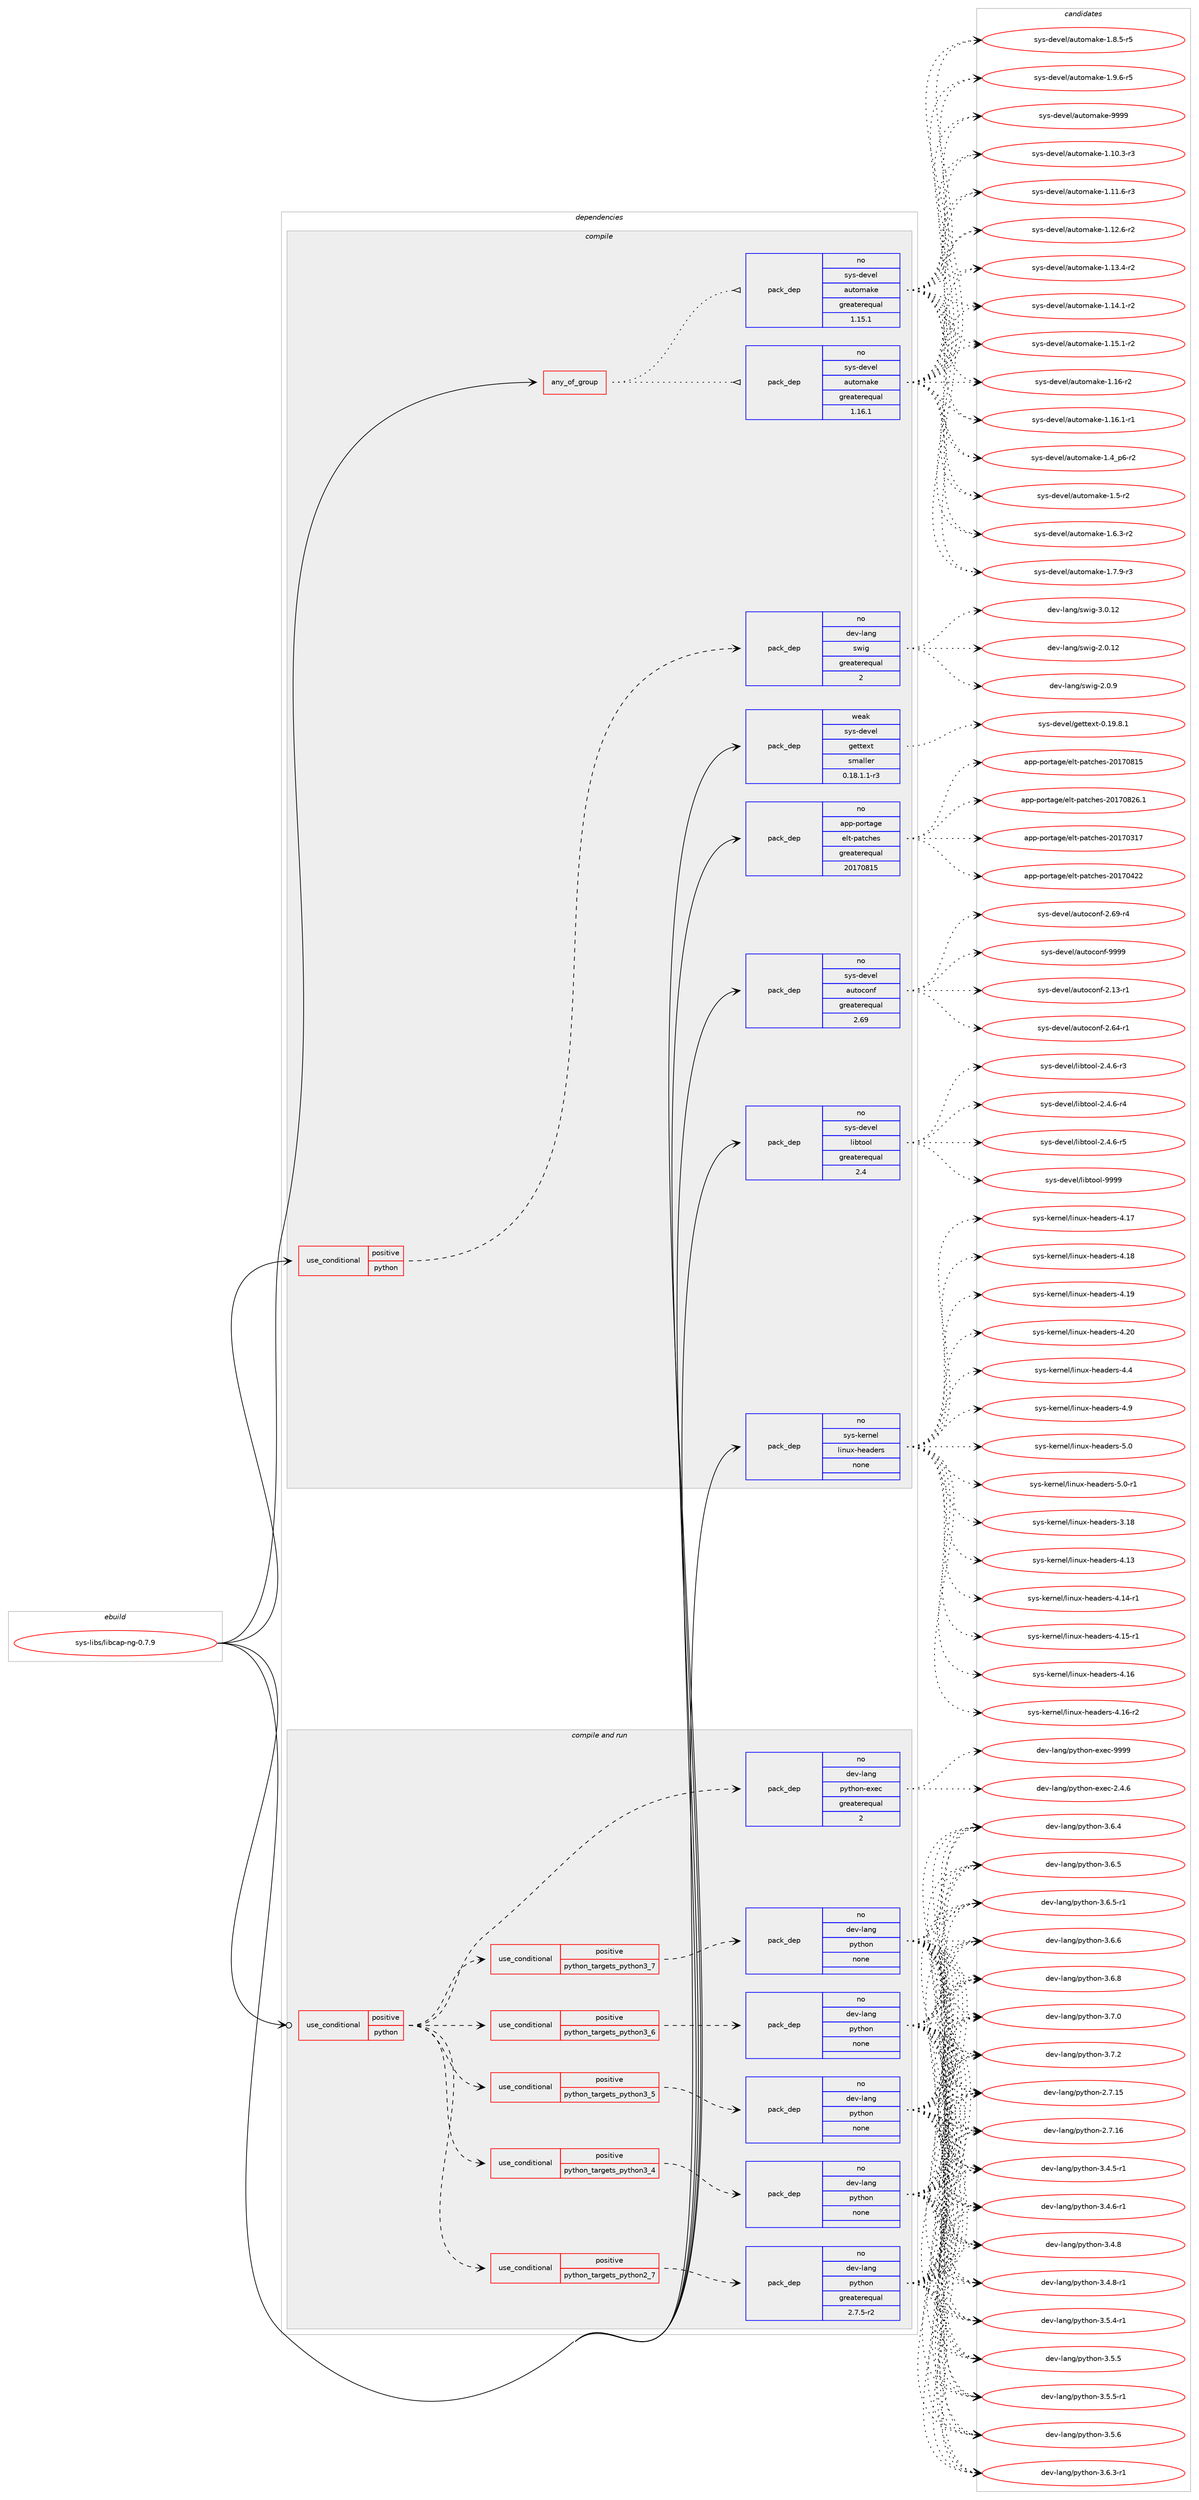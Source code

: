 digraph prolog {

# *************
# Graph options
# *************

newrank=true;
concentrate=true;
compound=true;
graph [rankdir=LR,fontname=Helvetica,fontsize=10,ranksep=1.5];#, ranksep=2.5, nodesep=0.2];
edge  [arrowhead=vee];
node  [fontname=Helvetica,fontsize=10];

# **********
# The ebuild
# **********

subgraph cluster_leftcol {
color=gray;
rank=same;
label=<<i>ebuild</i>>;
id [label="sys-libs/libcap-ng-0.7.9", color=red, width=4, href="../sys-libs/libcap-ng-0.7.9.svg"];
}

# ****************
# The dependencies
# ****************

subgraph cluster_midcol {
color=gray;
label=<<i>dependencies</i>>;
subgraph cluster_compile {
fillcolor="#eeeeee";
style=filled;
label=<<i>compile</i>>;
subgraph any27680 {
dependency1737919 [label=<<TABLE BORDER="0" CELLBORDER="1" CELLSPACING="0" CELLPADDING="4"><TR><TD CELLPADDING="10">any_of_group</TD></TR></TABLE>>, shape=none, color=red];subgraph pack1247447 {
dependency1737920 [label=<<TABLE BORDER="0" CELLBORDER="1" CELLSPACING="0" CELLPADDING="4" WIDTH="220"><TR><TD ROWSPAN="6" CELLPADDING="30">pack_dep</TD></TR><TR><TD WIDTH="110">no</TD></TR><TR><TD>sys-devel</TD></TR><TR><TD>automake</TD></TR><TR><TD>greaterequal</TD></TR><TR><TD>1.16.1</TD></TR></TABLE>>, shape=none, color=blue];
}
dependency1737919:e -> dependency1737920:w [weight=20,style="dotted",arrowhead="oinv"];
subgraph pack1247448 {
dependency1737921 [label=<<TABLE BORDER="0" CELLBORDER="1" CELLSPACING="0" CELLPADDING="4" WIDTH="220"><TR><TD ROWSPAN="6" CELLPADDING="30">pack_dep</TD></TR><TR><TD WIDTH="110">no</TD></TR><TR><TD>sys-devel</TD></TR><TR><TD>automake</TD></TR><TR><TD>greaterequal</TD></TR><TR><TD>1.15.1</TD></TR></TABLE>>, shape=none, color=blue];
}
dependency1737919:e -> dependency1737921:w [weight=20,style="dotted",arrowhead="oinv"];
}
id:e -> dependency1737919:w [weight=20,style="solid",arrowhead="vee"];
subgraph cond461857 {
dependency1737922 [label=<<TABLE BORDER="0" CELLBORDER="1" CELLSPACING="0" CELLPADDING="4"><TR><TD ROWSPAN="3" CELLPADDING="10">use_conditional</TD></TR><TR><TD>positive</TD></TR><TR><TD>python</TD></TR></TABLE>>, shape=none, color=red];
subgraph pack1247449 {
dependency1737923 [label=<<TABLE BORDER="0" CELLBORDER="1" CELLSPACING="0" CELLPADDING="4" WIDTH="220"><TR><TD ROWSPAN="6" CELLPADDING="30">pack_dep</TD></TR><TR><TD WIDTH="110">no</TD></TR><TR><TD>dev-lang</TD></TR><TR><TD>swig</TD></TR><TR><TD>greaterequal</TD></TR><TR><TD>2</TD></TR></TABLE>>, shape=none, color=blue];
}
dependency1737922:e -> dependency1737923:w [weight=20,style="dashed",arrowhead="vee"];
}
id:e -> dependency1737922:w [weight=20,style="solid",arrowhead="vee"];
subgraph pack1247450 {
dependency1737924 [label=<<TABLE BORDER="0" CELLBORDER="1" CELLSPACING="0" CELLPADDING="4" WIDTH="220"><TR><TD ROWSPAN="6" CELLPADDING="30">pack_dep</TD></TR><TR><TD WIDTH="110">no</TD></TR><TR><TD>app-portage</TD></TR><TR><TD>elt-patches</TD></TR><TR><TD>greaterequal</TD></TR><TR><TD>20170815</TD></TR></TABLE>>, shape=none, color=blue];
}
id:e -> dependency1737924:w [weight=20,style="solid",arrowhead="vee"];
subgraph pack1247451 {
dependency1737925 [label=<<TABLE BORDER="0" CELLBORDER="1" CELLSPACING="0" CELLPADDING="4" WIDTH="220"><TR><TD ROWSPAN="6" CELLPADDING="30">pack_dep</TD></TR><TR><TD WIDTH="110">no</TD></TR><TR><TD>sys-devel</TD></TR><TR><TD>autoconf</TD></TR><TR><TD>greaterequal</TD></TR><TR><TD>2.69</TD></TR></TABLE>>, shape=none, color=blue];
}
id:e -> dependency1737925:w [weight=20,style="solid",arrowhead="vee"];
subgraph pack1247452 {
dependency1737926 [label=<<TABLE BORDER="0" CELLBORDER="1" CELLSPACING="0" CELLPADDING="4" WIDTH="220"><TR><TD ROWSPAN="6" CELLPADDING="30">pack_dep</TD></TR><TR><TD WIDTH="110">no</TD></TR><TR><TD>sys-devel</TD></TR><TR><TD>libtool</TD></TR><TR><TD>greaterequal</TD></TR><TR><TD>2.4</TD></TR></TABLE>>, shape=none, color=blue];
}
id:e -> dependency1737926:w [weight=20,style="solid",arrowhead="vee"];
subgraph pack1247453 {
dependency1737927 [label=<<TABLE BORDER="0" CELLBORDER="1" CELLSPACING="0" CELLPADDING="4" WIDTH="220"><TR><TD ROWSPAN="6" CELLPADDING="30">pack_dep</TD></TR><TR><TD WIDTH="110">no</TD></TR><TR><TD>sys-kernel</TD></TR><TR><TD>linux-headers</TD></TR><TR><TD>none</TD></TR><TR><TD></TD></TR></TABLE>>, shape=none, color=blue];
}
id:e -> dependency1737927:w [weight=20,style="solid",arrowhead="vee"];
subgraph pack1247454 {
dependency1737928 [label=<<TABLE BORDER="0" CELLBORDER="1" CELLSPACING="0" CELLPADDING="4" WIDTH="220"><TR><TD ROWSPAN="6" CELLPADDING="30">pack_dep</TD></TR><TR><TD WIDTH="110">weak</TD></TR><TR><TD>sys-devel</TD></TR><TR><TD>gettext</TD></TR><TR><TD>smaller</TD></TR><TR><TD>0.18.1.1-r3</TD></TR></TABLE>>, shape=none, color=blue];
}
id:e -> dependency1737928:w [weight=20,style="solid",arrowhead="vee"];
}
subgraph cluster_compileandrun {
fillcolor="#eeeeee";
style=filled;
label=<<i>compile and run</i>>;
subgraph cond461858 {
dependency1737929 [label=<<TABLE BORDER="0" CELLBORDER="1" CELLSPACING="0" CELLPADDING="4"><TR><TD ROWSPAN="3" CELLPADDING="10">use_conditional</TD></TR><TR><TD>positive</TD></TR><TR><TD>python</TD></TR></TABLE>>, shape=none, color=red];
subgraph cond461859 {
dependency1737930 [label=<<TABLE BORDER="0" CELLBORDER="1" CELLSPACING="0" CELLPADDING="4"><TR><TD ROWSPAN="3" CELLPADDING="10">use_conditional</TD></TR><TR><TD>positive</TD></TR><TR><TD>python_targets_python2_7</TD></TR></TABLE>>, shape=none, color=red];
subgraph pack1247455 {
dependency1737931 [label=<<TABLE BORDER="0" CELLBORDER="1" CELLSPACING="0" CELLPADDING="4" WIDTH="220"><TR><TD ROWSPAN="6" CELLPADDING="30">pack_dep</TD></TR><TR><TD WIDTH="110">no</TD></TR><TR><TD>dev-lang</TD></TR><TR><TD>python</TD></TR><TR><TD>greaterequal</TD></TR><TR><TD>2.7.5-r2</TD></TR></TABLE>>, shape=none, color=blue];
}
dependency1737930:e -> dependency1737931:w [weight=20,style="dashed",arrowhead="vee"];
}
dependency1737929:e -> dependency1737930:w [weight=20,style="dashed",arrowhead="vee"];
subgraph cond461860 {
dependency1737932 [label=<<TABLE BORDER="0" CELLBORDER="1" CELLSPACING="0" CELLPADDING="4"><TR><TD ROWSPAN="3" CELLPADDING="10">use_conditional</TD></TR><TR><TD>positive</TD></TR><TR><TD>python_targets_python3_4</TD></TR></TABLE>>, shape=none, color=red];
subgraph pack1247456 {
dependency1737933 [label=<<TABLE BORDER="0" CELLBORDER="1" CELLSPACING="0" CELLPADDING="4" WIDTH="220"><TR><TD ROWSPAN="6" CELLPADDING="30">pack_dep</TD></TR><TR><TD WIDTH="110">no</TD></TR><TR><TD>dev-lang</TD></TR><TR><TD>python</TD></TR><TR><TD>none</TD></TR><TR><TD></TD></TR></TABLE>>, shape=none, color=blue];
}
dependency1737932:e -> dependency1737933:w [weight=20,style="dashed",arrowhead="vee"];
}
dependency1737929:e -> dependency1737932:w [weight=20,style="dashed",arrowhead="vee"];
subgraph cond461861 {
dependency1737934 [label=<<TABLE BORDER="0" CELLBORDER="1" CELLSPACING="0" CELLPADDING="4"><TR><TD ROWSPAN="3" CELLPADDING="10">use_conditional</TD></TR><TR><TD>positive</TD></TR><TR><TD>python_targets_python3_5</TD></TR></TABLE>>, shape=none, color=red];
subgraph pack1247457 {
dependency1737935 [label=<<TABLE BORDER="0" CELLBORDER="1" CELLSPACING="0" CELLPADDING="4" WIDTH="220"><TR><TD ROWSPAN="6" CELLPADDING="30">pack_dep</TD></TR><TR><TD WIDTH="110">no</TD></TR><TR><TD>dev-lang</TD></TR><TR><TD>python</TD></TR><TR><TD>none</TD></TR><TR><TD></TD></TR></TABLE>>, shape=none, color=blue];
}
dependency1737934:e -> dependency1737935:w [weight=20,style="dashed",arrowhead="vee"];
}
dependency1737929:e -> dependency1737934:w [weight=20,style="dashed",arrowhead="vee"];
subgraph cond461862 {
dependency1737936 [label=<<TABLE BORDER="0" CELLBORDER="1" CELLSPACING="0" CELLPADDING="4"><TR><TD ROWSPAN="3" CELLPADDING="10">use_conditional</TD></TR><TR><TD>positive</TD></TR><TR><TD>python_targets_python3_6</TD></TR></TABLE>>, shape=none, color=red];
subgraph pack1247458 {
dependency1737937 [label=<<TABLE BORDER="0" CELLBORDER="1" CELLSPACING="0" CELLPADDING="4" WIDTH="220"><TR><TD ROWSPAN="6" CELLPADDING="30">pack_dep</TD></TR><TR><TD WIDTH="110">no</TD></TR><TR><TD>dev-lang</TD></TR><TR><TD>python</TD></TR><TR><TD>none</TD></TR><TR><TD></TD></TR></TABLE>>, shape=none, color=blue];
}
dependency1737936:e -> dependency1737937:w [weight=20,style="dashed",arrowhead="vee"];
}
dependency1737929:e -> dependency1737936:w [weight=20,style="dashed",arrowhead="vee"];
subgraph cond461863 {
dependency1737938 [label=<<TABLE BORDER="0" CELLBORDER="1" CELLSPACING="0" CELLPADDING="4"><TR><TD ROWSPAN="3" CELLPADDING="10">use_conditional</TD></TR><TR><TD>positive</TD></TR><TR><TD>python_targets_python3_7</TD></TR></TABLE>>, shape=none, color=red];
subgraph pack1247459 {
dependency1737939 [label=<<TABLE BORDER="0" CELLBORDER="1" CELLSPACING="0" CELLPADDING="4" WIDTH="220"><TR><TD ROWSPAN="6" CELLPADDING="30">pack_dep</TD></TR><TR><TD WIDTH="110">no</TD></TR><TR><TD>dev-lang</TD></TR><TR><TD>python</TD></TR><TR><TD>none</TD></TR><TR><TD></TD></TR></TABLE>>, shape=none, color=blue];
}
dependency1737938:e -> dependency1737939:w [weight=20,style="dashed",arrowhead="vee"];
}
dependency1737929:e -> dependency1737938:w [weight=20,style="dashed",arrowhead="vee"];
subgraph pack1247460 {
dependency1737940 [label=<<TABLE BORDER="0" CELLBORDER="1" CELLSPACING="0" CELLPADDING="4" WIDTH="220"><TR><TD ROWSPAN="6" CELLPADDING="30">pack_dep</TD></TR><TR><TD WIDTH="110">no</TD></TR><TR><TD>dev-lang</TD></TR><TR><TD>python-exec</TD></TR><TR><TD>greaterequal</TD></TR><TR><TD>2</TD></TR></TABLE>>, shape=none, color=blue];
}
dependency1737929:e -> dependency1737940:w [weight=20,style="dashed",arrowhead="vee"];
}
id:e -> dependency1737929:w [weight=20,style="solid",arrowhead="odotvee"];
}
subgraph cluster_run {
fillcolor="#eeeeee";
style=filled;
label=<<i>run</i>>;
}
}

# **************
# The candidates
# **************

subgraph cluster_choices {
rank=same;
color=gray;
label=<<i>candidates</i>>;

subgraph choice1247447 {
color=black;
nodesep=1;
choice11512111545100101118101108479711711611110997107101454946494846514511451 [label="sys-devel/automake-1.10.3-r3", color=red, width=4,href="../sys-devel/automake-1.10.3-r3.svg"];
choice11512111545100101118101108479711711611110997107101454946494946544511451 [label="sys-devel/automake-1.11.6-r3", color=red, width=4,href="../sys-devel/automake-1.11.6-r3.svg"];
choice11512111545100101118101108479711711611110997107101454946495046544511450 [label="sys-devel/automake-1.12.6-r2", color=red, width=4,href="../sys-devel/automake-1.12.6-r2.svg"];
choice11512111545100101118101108479711711611110997107101454946495146524511450 [label="sys-devel/automake-1.13.4-r2", color=red, width=4,href="../sys-devel/automake-1.13.4-r2.svg"];
choice11512111545100101118101108479711711611110997107101454946495246494511450 [label="sys-devel/automake-1.14.1-r2", color=red, width=4,href="../sys-devel/automake-1.14.1-r2.svg"];
choice11512111545100101118101108479711711611110997107101454946495346494511450 [label="sys-devel/automake-1.15.1-r2", color=red, width=4,href="../sys-devel/automake-1.15.1-r2.svg"];
choice1151211154510010111810110847971171161111099710710145494649544511450 [label="sys-devel/automake-1.16-r2", color=red, width=4,href="../sys-devel/automake-1.16-r2.svg"];
choice11512111545100101118101108479711711611110997107101454946495446494511449 [label="sys-devel/automake-1.16.1-r1", color=red, width=4,href="../sys-devel/automake-1.16.1-r1.svg"];
choice115121115451001011181011084797117116111109971071014549465295112544511450 [label="sys-devel/automake-1.4_p6-r2", color=red, width=4,href="../sys-devel/automake-1.4_p6-r2.svg"];
choice11512111545100101118101108479711711611110997107101454946534511450 [label="sys-devel/automake-1.5-r2", color=red, width=4,href="../sys-devel/automake-1.5-r2.svg"];
choice115121115451001011181011084797117116111109971071014549465446514511450 [label="sys-devel/automake-1.6.3-r2", color=red, width=4,href="../sys-devel/automake-1.6.3-r2.svg"];
choice115121115451001011181011084797117116111109971071014549465546574511451 [label="sys-devel/automake-1.7.9-r3", color=red, width=4,href="../sys-devel/automake-1.7.9-r3.svg"];
choice115121115451001011181011084797117116111109971071014549465646534511453 [label="sys-devel/automake-1.8.5-r5", color=red, width=4,href="../sys-devel/automake-1.8.5-r5.svg"];
choice115121115451001011181011084797117116111109971071014549465746544511453 [label="sys-devel/automake-1.9.6-r5", color=red, width=4,href="../sys-devel/automake-1.9.6-r5.svg"];
choice115121115451001011181011084797117116111109971071014557575757 [label="sys-devel/automake-9999", color=red, width=4,href="../sys-devel/automake-9999.svg"];
dependency1737920:e -> choice11512111545100101118101108479711711611110997107101454946494846514511451:w [style=dotted,weight="100"];
dependency1737920:e -> choice11512111545100101118101108479711711611110997107101454946494946544511451:w [style=dotted,weight="100"];
dependency1737920:e -> choice11512111545100101118101108479711711611110997107101454946495046544511450:w [style=dotted,weight="100"];
dependency1737920:e -> choice11512111545100101118101108479711711611110997107101454946495146524511450:w [style=dotted,weight="100"];
dependency1737920:e -> choice11512111545100101118101108479711711611110997107101454946495246494511450:w [style=dotted,weight="100"];
dependency1737920:e -> choice11512111545100101118101108479711711611110997107101454946495346494511450:w [style=dotted,weight="100"];
dependency1737920:e -> choice1151211154510010111810110847971171161111099710710145494649544511450:w [style=dotted,weight="100"];
dependency1737920:e -> choice11512111545100101118101108479711711611110997107101454946495446494511449:w [style=dotted,weight="100"];
dependency1737920:e -> choice115121115451001011181011084797117116111109971071014549465295112544511450:w [style=dotted,weight="100"];
dependency1737920:e -> choice11512111545100101118101108479711711611110997107101454946534511450:w [style=dotted,weight="100"];
dependency1737920:e -> choice115121115451001011181011084797117116111109971071014549465446514511450:w [style=dotted,weight="100"];
dependency1737920:e -> choice115121115451001011181011084797117116111109971071014549465546574511451:w [style=dotted,weight="100"];
dependency1737920:e -> choice115121115451001011181011084797117116111109971071014549465646534511453:w [style=dotted,weight="100"];
dependency1737920:e -> choice115121115451001011181011084797117116111109971071014549465746544511453:w [style=dotted,weight="100"];
dependency1737920:e -> choice115121115451001011181011084797117116111109971071014557575757:w [style=dotted,weight="100"];
}
subgraph choice1247448 {
color=black;
nodesep=1;
choice11512111545100101118101108479711711611110997107101454946494846514511451 [label="sys-devel/automake-1.10.3-r3", color=red, width=4,href="../sys-devel/automake-1.10.3-r3.svg"];
choice11512111545100101118101108479711711611110997107101454946494946544511451 [label="sys-devel/automake-1.11.6-r3", color=red, width=4,href="../sys-devel/automake-1.11.6-r3.svg"];
choice11512111545100101118101108479711711611110997107101454946495046544511450 [label="sys-devel/automake-1.12.6-r2", color=red, width=4,href="../sys-devel/automake-1.12.6-r2.svg"];
choice11512111545100101118101108479711711611110997107101454946495146524511450 [label="sys-devel/automake-1.13.4-r2", color=red, width=4,href="../sys-devel/automake-1.13.4-r2.svg"];
choice11512111545100101118101108479711711611110997107101454946495246494511450 [label="sys-devel/automake-1.14.1-r2", color=red, width=4,href="../sys-devel/automake-1.14.1-r2.svg"];
choice11512111545100101118101108479711711611110997107101454946495346494511450 [label="sys-devel/automake-1.15.1-r2", color=red, width=4,href="../sys-devel/automake-1.15.1-r2.svg"];
choice1151211154510010111810110847971171161111099710710145494649544511450 [label="sys-devel/automake-1.16-r2", color=red, width=4,href="../sys-devel/automake-1.16-r2.svg"];
choice11512111545100101118101108479711711611110997107101454946495446494511449 [label="sys-devel/automake-1.16.1-r1", color=red, width=4,href="../sys-devel/automake-1.16.1-r1.svg"];
choice115121115451001011181011084797117116111109971071014549465295112544511450 [label="sys-devel/automake-1.4_p6-r2", color=red, width=4,href="../sys-devel/automake-1.4_p6-r2.svg"];
choice11512111545100101118101108479711711611110997107101454946534511450 [label="sys-devel/automake-1.5-r2", color=red, width=4,href="../sys-devel/automake-1.5-r2.svg"];
choice115121115451001011181011084797117116111109971071014549465446514511450 [label="sys-devel/automake-1.6.3-r2", color=red, width=4,href="../sys-devel/automake-1.6.3-r2.svg"];
choice115121115451001011181011084797117116111109971071014549465546574511451 [label="sys-devel/automake-1.7.9-r3", color=red, width=4,href="../sys-devel/automake-1.7.9-r3.svg"];
choice115121115451001011181011084797117116111109971071014549465646534511453 [label="sys-devel/automake-1.8.5-r5", color=red, width=4,href="../sys-devel/automake-1.8.5-r5.svg"];
choice115121115451001011181011084797117116111109971071014549465746544511453 [label="sys-devel/automake-1.9.6-r5", color=red, width=4,href="../sys-devel/automake-1.9.6-r5.svg"];
choice115121115451001011181011084797117116111109971071014557575757 [label="sys-devel/automake-9999", color=red, width=4,href="../sys-devel/automake-9999.svg"];
dependency1737921:e -> choice11512111545100101118101108479711711611110997107101454946494846514511451:w [style=dotted,weight="100"];
dependency1737921:e -> choice11512111545100101118101108479711711611110997107101454946494946544511451:w [style=dotted,weight="100"];
dependency1737921:e -> choice11512111545100101118101108479711711611110997107101454946495046544511450:w [style=dotted,weight="100"];
dependency1737921:e -> choice11512111545100101118101108479711711611110997107101454946495146524511450:w [style=dotted,weight="100"];
dependency1737921:e -> choice11512111545100101118101108479711711611110997107101454946495246494511450:w [style=dotted,weight="100"];
dependency1737921:e -> choice11512111545100101118101108479711711611110997107101454946495346494511450:w [style=dotted,weight="100"];
dependency1737921:e -> choice1151211154510010111810110847971171161111099710710145494649544511450:w [style=dotted,weight="100"];
dependency1737921:e -> choice11512111545100101118101108479711711611110997107101454946495446494511449:w [style=dotted,weight="100"];
dependency1737921:e -> choice115121115451001011181011084797117116111109971071014549465295112544511450:w [style=dotted,weight="100"];
dependency1737921:e -> choice11512111545100101118101108479711711611110997107101454946534511450:w [style=dotted,weight="100"];
dependency1737921:e -> choice115121115451001011181011084797117116111109971071014549465446514511450:w [style=dotted,weight="100"];
dependency1737921:e -> choice115121115451001011181011084797117116111109971071014549465546574511451:w [style=dotted,weight="100"];
dependency1737921:e -> choice115121115451001011181011084797117116111109971071014549465646534511453:w [style=dotted,weight="100"];
dependency1737921:e -> choice115121115451001011181011084797117116111109971071014549465746544511453:w [style=dotted,weight="100"];
dependency1737921:e -> choice115121115451001011181011084797117116111109971071014557575757:w [style=dotted,weight="100"];
}
subgraph choice1247449 {
color=black;
nodesep=1;
choice10010111845108971101034711511910510345504648464950 [label="dev-lang/swig-2.0.12", color=red, width=4,href="../dev-lang/swig-2.0.12.svg"];
choice100101118451089711010347115119105103455046484657 [label="dev-lang/swig-2.0.9", color=red, width=4,href="../dev-lang/swig-2.0.9.svg"];
choice10010111845108971101034711511910510345514648464950 [label="dev-lang/swig-3.0.12", color=red, width=4,href="../dev-lang/swig-3.0.12.svg"];
dependency1737923:e -> choice10010111845108971101034711511910510345504648464950:w [style=dotted,weight="100"];
dependency1737923:e -> choice100101118451089711010347115119105103455046484657:w [style=dotted,weight="100"];
dependency1737923:e -> choice10010111845108971101034711511910510345514648464950:w [style=dotted,weight="100"];
}
subgraph choice1247450 {
color=black;
nodesep=1;
choice97112112451121111141169710310147101108116451129711699104101115455048495548514955 [label="app-portage/elt-patches-20170317", color=red, width=4,href="../app-portage/elt-patches-20170317.svg"];
choice97112112451121111141169710310147101108116451129711699104101115455048495548525050 [label="app-portage/elt-patches-20170422", color=red, width=4,href="../app-portage/elt-patches-20170422.svg"];
choice97112112451121111141169710310147101108116451129711699104101115455048495548564953 [label="app-portage/elt-patches-20170815", color=red, width=4,href="../app-portage/elt-patches-20170815.svg"];
choice971121124511211111411697103101471011081164511297116991041011154550484955485650544649 [label="app-portage/elt-patches-20170826.1", color=red, width=4,href="../app-portage/elt-patches-20170826.1.svg"];
dependency1737924:e -> choice97112112451121111141169710310147101108116451129711699104101115455048495548514955:w [style=dotted,weight="100"];
dependency1737924:e -> choice97112112451121111141169710310147101108116451129711699104101115455048495548525050:w [style=dotted,weight="100"];
dependency1737924:e -> choice97112112451121111141169710310147101108116451129711699104101115455048495548564953:w [style=dotted,weight="100"];
dependency1737924:e -> choice971121124511211111411697103101471011081164511297116991041011154550484955485650544649:w [style=dotted,weight="100"];
}
subgraph choice1247451 {
color=black;
nodesep=1;
choice1151211154510010111810110847971171161119911111010245504649514511449 [label="sys-devel/autoconf-2.13-r1", color=red, width=4,href="../sys-devel/autoconf-2.13-r1.svg"];
choice1151211154510010111810110847971171161119911111010245504654524511449 [label="sys-devel/autoconf-2.64-r1", color=red, width=4,href="../sys-devel/autoconf-2.64-r1.svg"];
choice1151211154510010111810110847971171161119911111010245504654574511452 [label="sys-devel/autoconf-2.69-r4", color=red, width=4,href="../sys-devel/autoconf-2.69-r4.svg"];
choice115121115451001011181011084797117116111991111101024557575757 [label="sys-devel/autoconf-9999", color=red, width=4,href="../sys-devel/autoconf-9999.svg"];
dependency1737925:e -> choice1151211154510010111810110847971171161119911111010245504649514511449:w [style=dotted,weight="100"];
dependency1737925:e -> choice1151211154510010111810110847971171161119911111010245504654524511449:w [style=dotted,weight="100"];
dependency1737925:e -> choice1151211154510010111810110847971171161119911111010245504654574511452:w [style=dotted,weight="100"];
dependency1737925:e -> choice115121115451001011181011084797117116111991111101024557575757:w [style=dotted,weight="100"];
}
subgraph choice1247452 {
color=black;
nodesep=1;
choice1151211154510010111810110847108105981161111111084550465246544511451 [label="sys-devel/libtool-2.4.6-r3", color=red, width=4,href="../sys-devel/libtool-2.4.6-r3.svg"];
choice1151211154510010111810110847108105981161111111084550465246544511452 [label="sys-devel/libtool-2.4.6-r4", color=red, width=4,href="../sys-devel/libtool-2.4.6-r4.svg"];
choice1151211154510010111810110847108105981161111111084550465246544511453 [label="sys-devel/libtool-2.4.6-r5", color=red, width=4,href="../sys-devel/libtool-2.4.6-r5.svg"];
choice1151211154510010111810110847108105981161111111084557575757 [label="sys-devel/libtool-9999", color=red, width=4,href="../sys-devel/libtool-9999.svg"];
dependency1737926:e -> choice1151211154510010111810110847108105981161111111084550465246544511451:w [style=dotted,weight="100"];
dependency1737926:e -> choice1151211154510010111810110847108105981161111111084550465246544511452:w [style=dotted,weight="100"];
dependency1737926:e -> choice1151211154510010111810110847108105981161111111084550465246544511453:w [style=dotted,weight="100"];
dependency1737926:e -> choice1151211154510010111810110847108105981161111111084557575757:w [style=dotted,weight="100"];
}
subgraph choice1247453 {
color=black;
nodesep=1;
choice115121115451071011141101011084710810511011712045104101971001011141154551464956 [label="sys-kernel/linux-headers-3.18", color=red, width=4,href="../sys-kernel/linux-headers-3.18.svg"];
choice115121115451071011141101011084710810511011712045104101971001011141154552464951 [label="sys-kernel/linux-headers-4.13", color=red, width=4,href="../sys-kernel/linux-headers-4.13.svg"];
choice1151211154510710111411010110847108105110117120451041019710010111411545524649524511449 [label="sys-kernel/linux-headers-4.14-r1", color=red, width=4,href="../sys-kernel/linux-headers-4.14-r1.svg"];
choice1151211154510710111411010110847108105110117120451041019710010111411545524649534511449 [label="sys-kernel/linux-headers-4.15-r1", color=red, width=4,href="../sys-kernel/linux-headers-4.15-r1.svg"];
choice115121115451071011141101011084710810511011712045104101971001011141154552464954 [label="sys-kernel/linux-headers-4.16", color=red, width=4,href="../sys-kernel/linux-headers-4.16.svg"];
choice1151211154510710111411010110847108105110117120451041019710010111411545524649544511450 [label="sys-kernel/linux-headers-4.16-r2", color=red, width=4,href="../sys-kernel/linux-headers-4.16-r2.svg"];
choice115121115451071011141101011084710810511011712045104101971001011141154552464955 [label="sys-kernel/linux-headers-4.17", color=red, width=4,href="../sys-kernel/linux-headers-4.17.svg"];
choice115121115451071011141101011084710810511011712045104101971001011141154552464956 [label="sys-kernel/linux-headers-4.18", color=red, width=4,href="../sys-kernel/linux-headers-4.18.svg"];
choice115121115451071011141101011084710810511011712045104101971001011141154552464957 [label="sys-kernel/linux-headers-4.19", color=red, width=4,href="../sys-kernel/linux-headers-4.19.svg"];
choice115121115451071011141101011084710810511011712045104101971001011141154552465048 [label="sys-kernel/linux-headers-4.20", color=red, width=4,href="../sys-kernel/linux-headers-4.20.svg"];
choice1151211154510710111411010110847108105110117120451041019710010111411545524652 [label="sys-kernel/linux-headers-4.4", color=red, width=4,href="../sys-kernel/linux-headers-4.4.svg"];
choice1151211154510710111411010110847108105110117120451041019710010111411545524657 [label="sys-kernel/linux-headers-4.9", color=red, width=4,href="../sys-kernel/linux-headers-4.9.svg"];
choice1151211154510710111411010110847108105110117120451041019710010111411545534648 [label="sys-kernel/linux-headers-5.0", color=red, width=4,href="../sys-kernel/linux-headers-5.0.svg"];
choice11512111545107101114110101108471081051101171204510410197100101114115455346484511449 [label="sys-kernel/linux-headers-5.0-r1", color=red, width=4,href="../sys-kernel/linux-headers-5.0-r1.svg"];
dependency1737927:e -> choice115121115451071011141101011084710810511011712045104101971001011141154551464956:w [style=dotted,weight="100"];
dependency1737927:e -> choice115121115451071011141101011084710810511011712045104101971001011141154552464951:w [style=dotted,weight="100"];
dependency1737927:e -> choice1151211154510710111411010110847108105110117120451041019710010111411545524649524511449:w [style=dotted,weight="100"];
dependency1737927:e -> choice1151211154510710111411010110847108105110117120451041019710010111411545524649534511449:w [style=dotted,weight="100"];
dependency1737927:e -> choice115121115451071011141101011084710810511011712045104101971001011141154552464954:w [style=dotted,weight="100"];
dependency1737927:e -> choice1151211154510710111411010110847108105110117120451041019710010111411545524649544511450:w [style=dotted,weight="100"];
dependency1737927:e -> choice115121115451071011141101011084710810511011712045104101971001011141154552464955:w [style=dotted,weight="100"];
dependency1737927:e -> choice115121115451071011141101011084710810511011712045104101971001011141154552464956:w [style=dotted,weight="100"];
dependency1737927:e -> choice115121115451071011141101011084710810511011712045104101971001011141154552464957:w [style=dotted,weight="100"];
dependency1737927:e -> choice115121115451071011141101011084710810511011712045104101971001011141154552465048:w [style=dotted,weight="100"];
dependency1737927:e -> choice1151211154510710111411010110847108105110117120451041019710010111411545524652:w [style=dotted,weight="100"];
dependency1737927:e -> choice1151211154510710111411010110847108105110117120451041019710010111411545524657:w [style=dotted,weight="100"];
dependency1737927:e -> choice1151211154510710111411010110847108105110117120451041019710010111411545534648:w [style=dotted,weight="100"];
dependency1737927:e -> choice11512111545107101114110101108471081051101171204510410197100101114115455346484511449:w [style=dotted,weight="100"];
}
subgraph choice1247454 {
color=black;
nodesep=1;
choice1151211154510010111810110847103101116116101120116454846495746564649 [label="sys-devel/gettext-0.19.8.1", color=red, width=4,href="../sys-devel/gettext-0.19.8.1.svg"];
dependency1737928:e -> choice1151211154510010111810110847103101116116101120116454846495746564649:w [style=dotted,weight="100"];
}
subgraph choice1247455 {
color=black;
nodesep=1;
choice10010111845108971101034711212111610411111045504655464953 [label="dev-lang/python-2.7.15", color=red, width=4,href="../dev-lang/python-2.7.15.svg"];
choice10010111845108971101034711212111610411111045504655464954 [label="dev-lang/python-2.7.16", color=red, width=4,href="../dev-lang/python-2.7.16.svg"];
choice1001011184510897110103471121211161041111104551465246534511449 [label="dev-lang/python-3.4.5-r1", color=red, width=4,href="../dev-lang/python-3.4.5-r1.svg"];
choice1001011184510897110103471121211161041111104551465246544511449 [label="dev-lang/python-3.4.6-r1", color=red, width=4,href="../dev-lang/python-3.4.6-r1.svg"];
choice100101118451089711010347112121116104111110455146524656 [label="dev-lang/python-3.4.8", color=red, width=4,href="../dev-lang/python-3.4.8.svg"];
choice1001011184510897110103471121211161041111104551465246564511449 [label="dev-lang/python-3.4.8-r1", color=red, width=4,href="../dev-lang/python-3.4.8-r1.svg"];
choice1001011184510897110103471121211161041111104551465346524511449 [label="dev-lang/python-3.5.4-r1", color=red, width=4,href="../dev-lang/python-3.5.4-r1.svg"];
choice100101118451089711010347112121116104111110455146534653 [label="dev-lang/python-3.5.5", color=red, width=4,href="../dev-lang/python-3.5.5.svg"];
choice1001011184510897110103471121211161041111104551465346534511449 [label="dev-lang/python-3.5.5-r1", color=red, width=4,href="../dev-lang/python-3.5.5-r1.svg"];
choice100101118451089711010347112121116104111110455146534654 [label="dev-lang/python-3.5.6", color=red, width=4,href="../dev-lang/python-3.5.6.svg"];
choice1001011184510897110103471121211161041111104551465446514511449 [label="dev-lang/python-3.6.3-r1", color=red, width=4,href="../dev-lang/python-3.6.3-r1.svg"];
choice100101118451089711010347112121116104111110455146544652 [label="dev-lang/python-3.6.4", color=red, width=4,href="../dev-lang/python-3.6.4.svg"];
choice100101118451089711010347112121116104111110455146544653 [label="dev-lang/python-3.6.5", color=red, width=4,href="../dev-lang/python-3.6.5.svg"];
choice1001011184510897110103471121211161041111104551465446534511449 [label="dev-lang/python-3.6.5-r1", color=red, width=4,href="../dev-lang/python-3.6.5-r1.svg"];
choice100101118451089711010347112121116104111110455146544654 [label="dev-lang/python-3.6.6", color=red, width=4,href="../dev-lang/python-3.6.6.svg"];
choice100101118451089711010347112121116104111110455146544656 [label="dev-lang/python-3.6.8", color=red, width=4,href="../dev-lang/python-3.6.8.svg"];
choice100101118451089711010347112121116104111110455146554648 [label="dev-lang/python-3.7.0", color=red, width=4,href="../dev-lang/python-3.7.0.svg"];
choice100101118451089711010347112121116104111110455146554650 [label="dev-lang/python-3.7.2", color=red, width=4,href="../dev-lang/python-3.7.2.svg"];
dependency1737931:e -> choice10010111845108971101034711212111610411111045504655464953:w [style=dotted,weight="100"];
dependency1737931:e -> choice10010111845108971101034711212111610411111045504655464954:w [style=dotted,weight="100"];
dependency1737931:e -> choice1001011184510897110103471121211161041111104551465246534511449:w [style=dotted,weight="100"];
dependency1737931:e -> choice1001011184510897110103471121211161041111104551465246544511449:w [style=dotted,weight="100"];
dependency1737931:e -> choice100101118451089711010347112121116104111110455146524656:w [style=dotted,weight="100"];
dependency1737931:e -> choice1001011184510897110103471121211161041111104551465246564511449:w [style=dotted,weight="100"];
dependency1737931:e -> choice1001011184510897110103471121211161041111104551465346524511449:w [style=dotted,weight="100"];
dependency1737931:e -> choice100101118451089711010347112121116104111110455146534653:w [style=dotted,weight="100"];
dependency1737931:e -> choice1001011184510897110103471121211161041111104551465346534511449:w [style=dotted,weight="100"];
dependency1737931:e -> choice100101118451089711010347112121116104111110455146534654:w [style=dotted,weight="100"];
dependency1737931:e -> choice1001011184510897110103471121211161041111104551465446514511449:w [style=dotted,weight="100"];
dependency1737931:e -> choice100101118451089711010347112121116104111110455146544652:w [style=dotted,weight="100"];
dependency1737931:e -> choice100101118451089711010347112121116104111110455146544653:w [style=dotted,weight="100"];
dependency1737931:e -> choice1001011184510897110103471121211161041111104551465446534511449:w [style=dotted,weight="100"];
dependency1737931:e -> choice100101118451089711010347112121116104111110455146544654:w [style=dotted,weight="100"];
dependency1737931:e -> choice100101118451089711010347112121116104111110455146544656:w [style=dotted,weight="100"];
dependency1737931:e -> choice100101118451089711010347112121116104111110455146554648:w [style=dotted,weight="100"];
dependency1737931:e -> choice100101118451089711010347112121116104111110455146554650:w [style=dotted,weight="100"];
}
subgraph choice1247456 {
color=black;
nodesep=1;
choice10010111845108971101034711212111610411111045504655464953 [label="dev-lang/python-2.7.15", color=red, width=4,href="../dev-lang/python-2.7.15.svg"];
choice10010111845108971101034711212111610411111045504655464954 [label="dev-lang/python-2.7.16", color=red, width=4,href="../dev-lang/python-2.7.16.svg"];
choice1001011184510897110103471121211161041111104551465246534511449 [label="dev-lang/python-3.4.5-r1", color=red, width=4,href="../dev-lang/python-3.4.5-r1.svg"];
choice1001011184510897110103471121211161041111104551465246544511449 [label="dev-lang/python-3.4.6-r1", color=red, width=4,href="../dev-lang/python-3.4.6-r1.svg"];
choice100101118451089711010347112121116104111110455146524656 [label="dev-lang/python-3.4.8", color=red, width=4,href="../dev-lang/python-3.4.8.svg"];
choice1001011184510897110103471121211161041111104551465246564511449 [label="dev-lang/python-3.4.8-r1", color=red, width=4,href="../dev-lang/python-3.4.8-r1.svg"];
choice1001011184510897110103471121211161041111104551465346524511449 [label="dev-lang/python-3.5.4-r1", color=red, width=4,href="../dev-lang/python-3.5.4-r1.svg"];
choice100101118451089711010347112121116104111110455146534653 [label="dev-lang/python-3.5.5", color=red, width=4,href="../dev-lang/python-3.5.5.svg"];
choice1001011184510897110103471121211161041111104551465346534511449 [label="dev-lang/python-3.5.5-r1", color=red, width=4,href="../dev-lang/python-3.5.5-r1.svg"];
choice100101118451089711010347112121116104111110455146534654 [label="dev-lang/python-3.5.6", color=red, width=4,href="../dev-lang/python-3.5.6.svg"];
choice1001011184510897110103471121211161041111104551465446514511449 [label="dev-lang/python-3.6.3-r1", color=red, width=4,href="../dev-lang/python-3.6.3-r1.svg"];
choice100101118451089711010347112121116104111110455146544652 [label="dev-lang/python-3.6.4", color=red, width=4,href="../dev-lang/python-3.6.4.svg"];
choice100101118451089711010347112121116104111110455146544653 [label="dev-lang/python-3.6.5", color=red, width=4,href="../dev-lang/python-3.6.5.svg"];
choice1001011184510897110103471121211161041111104551465446534511449 [label="dev-lang/python-3.6.5-r1", color=red, width=4,href="../dev-lang/python-3.6.5-r1.svg"];
choice100101118451089711010347112121116104111110455146544654 [label="dev-lang/python-3.6.6", color=red, width=4,href="../dev-lang/python-3.6.6.svg"];
choice100101118451089711010347112121116104111110455146544656 [label="dev-lang/python-3.6.8", color=red, width=4,href="../dev-lang/python-3.6.8.svg"];
choice100101118451089711010347112121116104111110455146554648 [label="dev-lang/python-3.7.0", color=red, width=4,href="../dev-lang/python-3.7.0.svg"];
choice100101118451089711010347112121116104111110455146554650 [label="dev-lang/python-3.7.2", color=red, width=4,href="../dev-lang/python-3.7.2.svg"];
dependency1737933:e -> choice10010111845108971101034711212111610411111045504655464953:w [style=dotted,weight="100"];
dependency1737933:e -> choice10010111845108971101034711212111610411111045504655464954:w [style=dotted,weight="100"];
dependency1737933:e -> choice1001011184510897110103471121211161041111104551465246534511449:w [style=dotted,weight="100"];
dependency1737933:e -> choice1001011184510897110103471121211161041111104551465246544511449:w [style=dotted,weight="100"];
dependency1737933:e -> choice100101118451089711010347112121116104111110455146524656:w [style=dotted,weight="100"];
dependency1737933:e -> choice1001011184510897110103471121211161041111104551465246564511449:w [style=dotted,weight="100"];
dependency1737933:e -> choice1001011184510897110103471121211161041111104551465346524511449:w [style=dotted,weight="100"];
dependency1737933:e -> choice100101118451089711010347112121116104111110455146534653:w [style=dotted,weight="100"];
dependency1737933:e -> choice1001011184510897110103471121211161041111104551465346534511449:w [style=dotted,weight="100"];
dependency1737933:e -> choice100101118451089711010347112121116104111110455146534654:w [style=dotted,weight="100"];
dependency1737933:e -> choice1001011184510897110103471121211161041111104551465446514511449:w [style=dotted,weight="100"];
dependency1737933:e -> choice100101118451089711010347112121116104111110455146544652:w [style=dotted,weight="100"];
dependency1737933:e -> choice100101118451089711010347112121116104111110455146544653:w [style=dotted,weight="100"];
dependency1737933:e -> choice1001011184510897110103471121211161041111104551465446534511449:w [style=dotted,weight="100"];
dependency1737933:e -> choice100101118451089711010347112121116104111110455146544654:w [style=dotted,weight="100"];
dependency1737933:e -> choice100101118451089711010347112121116104111110455146544656:w [style=dotted,weight="100"];
dependency1737933:e -> choice100101118451089711010347112121116104111110455146554648:w [style=dotted,weight="100"];
dependency1737933:e -> choice100101118451089711010347112121116104111110455146554650:w [style=dotted,weight="100"];
}
subgraph choice1247457 {
color=black;
nodesep=1;
choice10010111845108971101034711212111610411111045504655464953 [label="dev-lang/python-2.7.15", color=red, width=4,href="../dev-lang/python-2.7.15.svg"];
choice10010111845108971101034711212111610411111045504655464954 [label="dev-lang/python-2.7.16", color=red, width=4,href="../dev-lang/python-2.7.16.svg"];
choice1001011184510897110103471121211161041111104551465246534511449 [label="dev-lang/python-3.4.5-r1", color=red, width=4,href="../dev-lang/python-3.4.5-r1.svg"];
choice1001011184510897110103471121211161041111104551465246544511449 [label="dev-lang/python-3.4.6-r1", color=red, width=4,href="../dev-lang/python-3.4.6-r1.svg"];
choice100101118451089711010347112121116104111110455146524656 [label="dev-lang/python-3.4.8", color=red, width=4,href="../dev-lang/python-3.4.8.svg"];
choice1001011184510897110103471121211161041111104551465246564511449 [label="dev-lang/python-3.4.8-r1", color=red, width=4,href="../dev-lang/python-3.4.8-r1.svg"];
choice1001011184510897110103471121211161041111104551465346524511449 [label="dev-lang/python-3.5.4-r1", color=red, width=4,href="../dev-lang/python-3.5.4-r1.svg"];
choice100101118451089711010347112121116104111110455146534653 [label="dev-lang/python-3.5.5", color=red, width=4,href="../dev-lang/python-3.5.5.svg"];
choice1001011184510897110103471121211161041111104551465346534511449 [label="dev-lang/python-3.5.5-r1", color=red, width=4,href="../dev-lang/python-3.5.5-r1.svg"];
choice100101118451089711010347112121116104111110455146534654 [label="dev-lang/python-3.5.6", color=red, width=4,href="../dev-lang/python-3.5.6.svg"];
choice1001011184510897110103471121211161041111104551465446514511449 [label="dev-lang/python-3.6.3-r1", color=red, width=4,href="../dev-lang/python-3.6.3-r1.svg"];
choice100101118451089711010347112121116104111110455146544652 [label="dev-lang/python-3.6.4", color=red, width=4,href="../dev-lang/python-3.6.4.svg"];
choice100101118451089711010347112121116104111110455146544653 [label="dev-lang/python-3.6.5", color=red, width=4,href="../dev-lang/python-3.6.5.svg"];
choice1001011184510897110103471121211161041111104551465446534511449 [label="dev-lang/python-3.6.5-r1", color=red, width=4,href="../dev-lang/python-3.6.5-r1.svg"];
choice100101118451089711010347112121116104111110455146544654 [label="dev-lang/python-3.6.6", color=red, width=4,href="../dev-lang/python-3.6.6.svg"];
choice100101118451089711010347112121116104111110455146544656 [label="dev-lang/python-3.6.8", color=red, width=4,href="../dev-lang/python-3.6.8.svg"];
choice100101118451089711010347112121116104111110455146554648 [label="dev-lang/python-3.7.0", color=red, width=4,href="../dev-lang/python-3.7.0.svg"];
choice100101118451089711010347112121116104111110455146554650 [label="dev-lang/python-3.7.2", color=red, width=4,href="../dev-lang/python-3.7.2.svg"];
dependency1737935:e -> choice10010111845108971101034711212111610411111045504655464953:w [style=dotted,weight="100"];
dependency1737935:e -> choice10010111845108971101034711212111610411111045504655464954:w [style=dotted,weight="100"];
dependency1737935:e -> choice1001011184510897110103471121211161041111104551465246534511449:w [style=dotted,weight="100"];
dependency1737935:e -> choice1001011184510897110103471121211161041111104551465246544511449:w [style=dotted,weight="100"];
dependency1737935:e -> choice100101118451089711010347112121116104111110455146524656:w [style=dotted,weight="100"];
dependency1737935:e -> choice1001011184510897110103471121211161041111104551465246564511449:w [style=dotted,weight="100"];
dependency1737935:e -> choice1001011184510897110103471121211161041111104551465346524511449:w [style=dotted,weight="100"];
dependency1737935:e -> choice100101118451089711010347112121116104111110455146534653:w [style=dotted,weight="100"];
dependency1737935:e -> choice1001011184510897110103471121211161041111104551465346534511449:w [style=dotted,weight="100"];
dependency1737935:e -> choice100101118451089711010347112121116104111110455146534654:w [style=dotted,weight="100"];
dependency1737935:e -> choice1001011184510897110103471121211161041111104551465446514511449:w [style=dotted,weight="100"];
dependency1737935:e -> choice100101118451089711010347112121116104111110455146544652:w [style=dotted,weight="100"];
dependency1737935:e -> choice100101118451089711010347112121116104111110455146544653:w [style=dotted,weight="100"];
dependency1737935:e -> choice1001011184510897110103471121211161041111104551465446534511449:w [style=dotted,weight="100"];
dependency1737935:e -> choice100101118451089711010347112121116104111110455146544654:w [style=dotted,weight="100"];
dependency1737935:e -> choice100101118451089711010347112121116104111110455146544656:w [style=dotted,weight="100"];
dependency1737935:e -> choice100101118451089711010347112121116104111110455146554648:w [style=dotted,weight="100"];
dependency1737935:e -> choice100101118451089711010347112121116104111110455146554650:w [style=dotted,weight="100"];
}
subgraph choice1247458 {
color=black;
nodesep=1;
choice10010111845108971101034711212111610411111045504655464953 [label="dev-lang/python-2.7.15", color=red, width=4,href="../dev-lang/python-2.7.15.svg"];
choice10010111845108971101034711212111610411111045504655464954 [label="dev-lang/python-2.7.16", color=red, width=4,href="../dev-lang/python-2.7.16.svg"];
choice1001011184510897110103471121211161041111104551465246534511449 [label="dev-lang/python-3.4.5-r1", color=red, width=4,href="../dev-lang/python-3.4.5-r1.svg"];
choice1001011184510897110103471121211161041111104551465246544511449 [label="dev-lang/python-3.4.6-r1", color=red, width=4,href="../dev-lang/python-3.4.6-r1.svg"];
choice100101118451089711010347112121116104111110455146524656 [label="dev-lang/python-3.4.8", color=red, width=4,href="../dev-lang/python-3.4.8.svg"];
choice1001011184510897110103471121211161041111104551465246564511449 [label="dev-lang/python-3.4.8-r1", color=red, width=4,href="../dev-lang/python-3.4.8-r1.svg"];
choice1001011184510897110103471121211161041111104551465346524511449 [label="dev-lang/python-3.5.4-r1", color=red, width=4,href="../dev-lang/python-3.5.4-r1.svg"];
choice100101118451089711010347112121116104111110455146534653 [label="dev-lang/python-3.5.5", color=red, width=4,href="../dev-lang/python-3.5.5.svg"];
choice1001011184510897110103471121211161041111104551465346534511449 [label="dev-lang/python-3.5.5-r1", color=red, width=4,href="../dev-lang/python-3.5.5-r1.svg"];
choice100101118451089711010347112121116104111110455146534654 [label="dev-lang/python-3.5.6", color=red, width=4,href="../dev-lang/python-3.5.6.svg"];
choice1001011184510897110103471121211161041111104551465446514511449 [label="dev-lang/python-3.6.3-r1", color=red, width=4,href="../dev-lang/python-3.6.3-r1.svg"];
choice100101118451089711010347112121116104111110455146544652 [label="dev-lang/python-3.6.4", color=red, width=4,href="../dev-lang/python-3.6.4.svg"];
choice100101118451089711010347112121116104111110455146544653 [label="dev-lang/python-3.6.5", color=red, width=4,href="../dev-lang/python-3.6.5.svg"];
choice1001011184510897110103471121211161041111104551465446534511449 [label="dev-lang/python-3.6.5-r1", color=red, width=4,href="../dev-lang/python-3.6.5-r1.svg"];
choice100101118451089711010347112121116104111110455146544654 [label="dev-lang/python-3.6.6", color=red, width=4,href="../dev-lang/python-3.6.6.svg"];
choice100101118451089711010347112121116104111110455146544656 [label="dev-lang/python-3.6.8", color=red, width=4,href="../dev-lang/python-3.6.8.svg"];
choice100101118451089711010347112121116104111110455146554648 [label="dev-lang/python-3.7.0", color=red, width=4,href="../dev-lang/python-3.7.0.svg"];
choice100101118451089711010347112121116104111110455146554650 [label="dev-lang/python-3.7.2", color=red, width=4,href="../dev-lang/python-3.7.2.svg"];
dependency1737937:e -> choice10010111845108971101034711212111610411111045504655464953:w [style=dotted,weight="100"];
dependency1737937:e -> choice10010111845108971101034711212111610411111045504655464954:w [style=dotted,weight="100"];
dependency1737937:e -> choice1001011184510897110103471121211161041111104551465246534511449:w [style=dotted,weight="100"];
dependency1737937:e -> choice1001011184510897110103471121211161041111104551465246544511449:w [style=dotted,weight="100"];
dependency1737937:e -> choice100101118451089711010347112121116104111110455146524656:w [style=dotted,weight="100"];
dependency1737937:e -> choice1001011184510897110103471121211161041111104551465246564511449:w [style=dotted,weight="100"];
dependency1737937:e -> choice1001011184510897110103471121211161041111104551465346524511449:w [style=dotted,weight="100"];
dependency1737937:e -> choice100101118451089711010347112121116104111110455146534653:w [style=dotted,weight="100"];
dependency1737937:e -> choice1001011184510897110103471121211161041111104551465346534511449:w [style=dotted,weight="100"];
dependency1737937:e -> choice100101118451089711010347112121116104111110455146534654:w [style=dotted,weight="100"];
dependency1737937:e -> choice1001011184510897110103471121211161041111104551465446514511449:w [style=dotted,weight="100"];
dependency1737937:e -> choice100101118451089711010347112121116104111110455146544652:w [style=dotted,weight="100"];
dependency1737937:e -> choice100101118451089711010347112121116104111110455146544653:w [style=dotted,weight="100"];
dependency1737937:e -> choice1001011184510897110103471121211161041111104551465446534511449:w [style=dotted,weight="100"];
dependency1737937:e -> choice100101118451089711010347112121116104111110455146544654:w [style=dotted,weight="100"];
dependency1737937:e -> choice100101118451089711010347112121116104111110455146544656:w [style=dotted,weight="100"];
dependency1737937:e -> choice100101118451089711010347112121116104111110455146554648:w [style=dotted,weight="100"];
dependency1737937:e -> choice100101118451089711010347112121116104111110455146554650:w [style=dotted,weight="100"];
}
subgraph choice1247459 {
color=black;
nodesep=1;
choice10010111845108971101034711212111610411111045504655464953 [label="dev-lang/python-2.7.15", color=red, width=4,href="../dev-lang/python-2.7.15.svg"];
choice10010111845108971101034711212111610411111045504655464954 [label="dev-lang/python-2.7.16", color=red, width=4,href="../dev-lang/python-2.7.16.svg"];
choice1001011184510897110103471121211161041111104551465246534511449 [label="dev-lang/python-3.4.5-r1", color=red, width=4,href="../dev-lang/python-3.4.5-r1.svg"];
choice1001011184510897110103471121211161041111104551465246544511449 [label="dev-lang/python-3.4.6-r1", color=red, width=4,href="../dev-lang/python-3.4.6-r1.svg"];
choice100101118451089711010347112121116104111110455146524656 [label="dev-lang/python-3.4.8", color=red, width=4,href="../dev-lang/python-3.4.8.svg"];
choice1001011184510897110103471121211161041111104551465246564511449 [label="dev-lang/python-3.4.8-r1", color=red, width=4,href="../dev-lang/python-3.4.8-r1.svg"];
choice1001011184510897110103471121211161041111104551465346524511449 [label="dev-lang/python-3.5.4-r1", color=red, width=4,href="../dev-lang/python-3.5.4-r1.svg"];
choice100101118451089711010347112121116104111110455146534653 [label="dev-lang/python-3.5.5", color=red, width=4,href="../dev-lang/python-3.5.5.svg"];
choice1001011184510897110103471121211161041111104551465346534511449 [label="dev-lang/python-3.5.5-r1", color=red, width=4,href="../dev-lang/python-3.5.5-r1.svg"];
choice100101118451089711010347112121116104111110455146534654 [label="dev-lang/python-3.5.6", color=red, width=4,href="../dev-lang/python-3.5.6.svg"];
choice1001011184510897110103471121211161041111104551465446514511449 [label="dev-lang/python-3.6.3-r1", color=red, width=4,href="../dev-lang/python-3.6.3-r1.svg"];
choice100101118451089711010347112121116104111110455146544652 [label="dev-lang/python-3.6.4", color=red, width=4,href="../dev-lang/python-3.6.4.svg"];
choice100101118451089711010347112121116104111110455146544653 [label="dev-lang/python-3.6.5", color=red, width=4,href="../dev-lang/python-3.6.5.svg"];
choice1001011184510897110103471121211161041111104551465446534511449 [label="dev-lang/python-3.6.5-r1", color=red, width=4,href="../dev-lang/python-3.6.5-r1.svg"];
choice100101118451089711010347112121116104111110455146544654 [label="dev-lang/python-3.6.6", color=red, width=4,href="../dev-lang/python-3.6.6.svg"];
choice100101118451089711010347112121116104111110455146544656 [label="dev-lang/python-3.6.8", color=red, width=4,href="../dev-lang/python-3.6.8.svg"];
choice100101118451089711010347112121116104111110455146554648 [label="dev-lang/python-3.7.0", color=red, width=4,href="../dev-lang/python-3.7.0.svg"];
choice100101118451089711010347112121116104111110455146554650 [label="dev-lang/python-3.7.2", color=red, width=4,href="../dev-lang/python-3.7.2.svg"];
dependency1737939:e -> choice10010111845108971101034711212111610411111045504655464953:w [style=dotted,weight="100"];
dependency1737939:e -> choice10010111845108971101034711212111610411111045504655464954:w [style=dotted,weight="100"];
dependency1737939:e -> choice1001011184510897110103471121211161041111104551465246534511449:w [style=dotted,weight="100"];
dependency1737939:e -> choice1001011184510897110103471121211161041111104551465246544511449:w [style=dotted,weight="100"];
dependency1737939:e -> choice100101118451089711010347112121116104111110455146524656:w [style=dotted,weight="100"];
dependency1737939:e -> choice1001011184510897110103471121211161041111104551465246564511449:w [style=dotted,weight="100"];
dependency1737939:e -> choice1001011184510897110103471121211161041111104551465346524511449:w [style=dotted,weight="100"];
dependency1737939:e -> choice100101118451089711010347112121116104111110455146534653:w [style=dotted,weight="100"];
dependency1737939:e -> choice1001011184510897110103471121211161041111104551465346534511449:w [style=dotted,weight="100"];
dependency1737939:e -> choice100101118451089711010347112121116104111110455146534654:w [style=dotted,weight="100"];
dependency1737939:e -> choice1001011184510897110103471121211161041111104551465446514511449:w [style=dotted,weight="100"];
dependency1737939:e -> choice100101118451089711010347112121116104111110455146544652:w [style=dotted,weight="100"];
dependency1737939:e -> choice100101118451089711010347112121116104111110455146544653:w [style=dotted,weight="100"];
dependency1737939:e -> choice1001011184510897110103471121211161041111104551465446534511449:w [style=dotted,weight="100"];
dependency1737939:e -> choice100101118451089711010347112121116104111110455146544654:w [style=dotted,weight="100"];
dependency1737939:e -> choice100101118451089711010347112121116104111110455146544656:w [style=dotted,weight="100"];
dependency1737939:e -> choice100101118451089711010347112121116104111110455146554648:w [style=dotted,weight="100"];
dependency1737939:e -> choice100101118451089711010347112121116104111110455146554650:w [style=dotted,weight="100"];
}
subgraph choice1247460 {
color=black;
nodesep=1;
choice1001011184510897110103471121211161041111104510112010199455046524654 [label="dev-lang/python-exec-2.4.6", color=red, width=4,href="../dev-lang/python-exec-2.4.6.svg"];
choice10010111845108971101034711212111610411111045101120101994557575757 [label="dev-lang/python-exec-9999", color=red, width=4,href="../dev-lang/python-exec-9999.svg"];
dependency1737940:e -> choice1001011184510897110103471121211161041111104510112010199455046524654:w [style=dotted,weight="100"];
dependency1737940:e -> choice10010111845108971101034711212111610411111045101120101994557575757:w [style=dotted,weight="100"];
}
}

}
